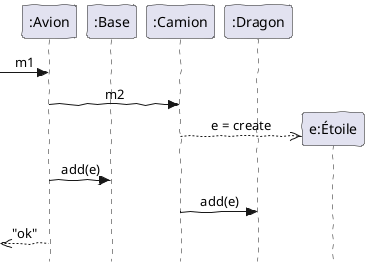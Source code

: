 @startuml sequence_visibility_problems
skinparam style strictuml
skinparam BackgroundColor transparent
skinparam sequenceMessageAlign center
skinparam handwritten true
participant ":Avion" as A
participant ":Base" as B
participant ":Camion" as C
participant ":Dragon" as D
participant "e:Étoile" as E

-> A : m1
A -> C : m2

create E
C -->> E : e = create
A -> B : add(e)
C -> D : add(e)
<<-- A : "ok"
@enduml